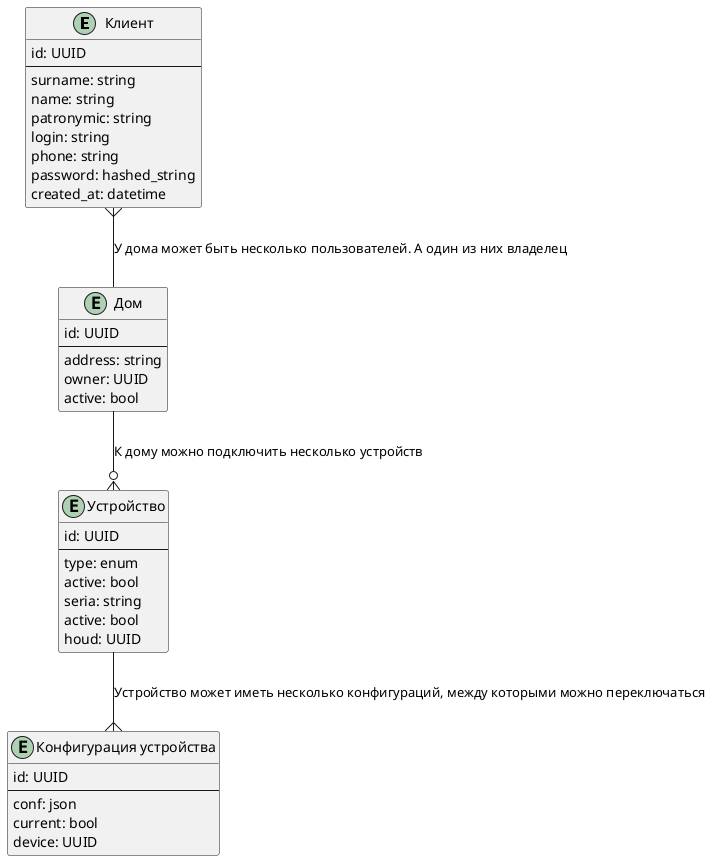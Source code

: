 @startuml Тёплый дом

entity "Клиент" as Client {
  id: UUID
  --
  surname: string
  name: string
  patronymic: string
  login: string
  phone: string
  password: hashed_string
  created_at: datetime
}

entity "Дом" as House {
  id: UUID
  --
  address: string
  owner: UUID
  active: bool
}

entity "Устройство" as Device {
  id: UUID
  --
  type: enum
  active: bool
  seria: string
  active: bool
  houd: UUID
}

entity "Конфигурация устройства" as DeviceConfig {
  id: UUID
  --
  conf: json
  current: bool
  device: UUID
}

Client }-- House : "У дома может быть несколько пользователей. А один из них владелец"
House --o{ Device : "К дому можно подключить несколько устройств"
Device --{ DeviceConfig : "Устройство может иметь несколько конфигураций, между которыми можно переключаться"

@enduml